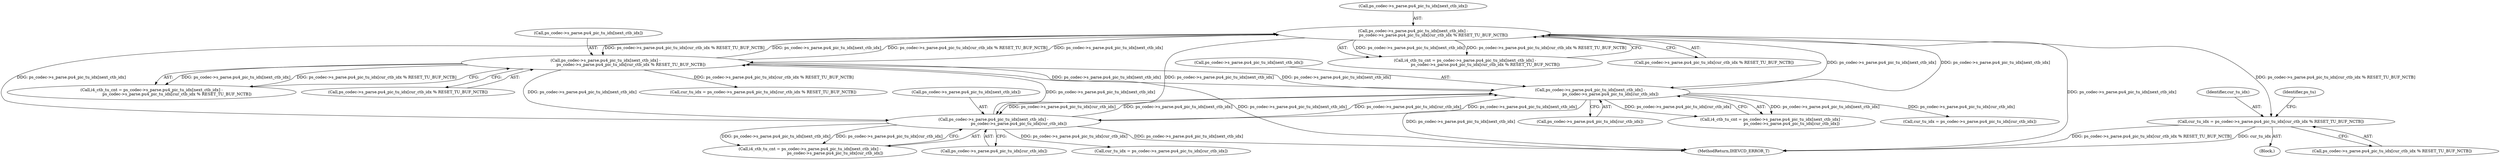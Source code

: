 digraph "0_Android_bcfc7124f6ef9f1ec128fb2e90de774a5b33d199_0@array" {
"1002766" [label="(Call,cur_tu_idx = ps_codec->s_parse.pu4_pic_tu_idx[cur_ctb_idx % RESET_TU_BUF_NCTB])"];
"1002749" [label="(Call,ps_codec->s_parse.pu4_pic_tu_idx[next_ctb_idx] -\n                                ps_codec->s_parse.pu4_pic_tu_idx[cur_ctb_idx % RESET_TU_BUF_NCTB])"];
"1003857" [label="(Call,ps_codec->s_parse.pu4_pic_tu_idx[next_ctb_idx] -\n                                        ps_codec->s_parse.pu4_pic_tu_idx[cur_ctb_idx % RESET_TU_BUF_NCTB])"];
"1002781" [label="(Call,ps_codec->s_parse.pu4_pic_tu_idx[next_ctb_idx] -\n                                ps_codec->s_parse.pu4_pic_tu_idx[cur_ctb_idx])"];
"1003889" [label="(Call,ps_codec->s_parse.pu4_pic_tu_idx[next_ctb_idx] -\n                                        ps_codec->s_parse.pu4_pic_tu_idx[cur_ctb_idx])"];
"1002747" [label="(Call,i4_ctb_tu_cnt = ps_codec->s_parse.pu4_pic_tu_idx[next_ctb_idx] -\n                                ps_codec->s_parse.pu4_pic_tu_idx[cur_ctb_idx % RESET_TU_BUF_NCTB])"];
"1002806" [label="(Identifier,ps_tu)"];
"1002766" [label="(Call,cur_tu_idx = ps_codec->s_parse.pu4_pic_tu_idx[cur_ctb_idx % RESET_TU_BUF_NCTB])"];
"1003858" [label="(Call,ps_codec->s_parse.pu4_pic_tu_idx[next_ctb_idx])"];
"1003890" [label="(Call,ps_codec->s_parse.pu4_pic_tu_idx[next_ctb_idx])"];
"1002782" [label="(Call,ps_codec->s_parse.pu4_pic_tu_idx[next_ctb_idx])"];
"1003887" [label="(Call,i4_ctb_tu_cnt = ps_codec->s_parse.pu4_pic_tu_idx[next_ctb_idx] -\n                                        ps_codec->s_parse.pu4_pic_tu_idx[cur_ctb_idx])"];
"1002789" [label="(Call,ps_codec->s_parse.pu4_pic_tu_idx[cur_ctb_idx])"];
"1002767" [label="(Identifier,cur_tu_idx)"];
"1003897" [label="(Call,ps_codec->s_parse.pu4_pic_tu_idx[cur_ctb_idx])"];
"1002746" [label="(Block,)"];
"1002749" [label="(Call,ps_codec->s_parse.pu4_pic_tu_idx[next_ctb_idx] -\n                                ps_codec->s_parse.pu4_pic_tu_idx[cur_ctb_idx % RESET_TU_BUF_NCTB])"];
"1003865" [label="(Call,ps_codec->s_parse.pu4_pic_tu_idx[cur_ctb_idx % RESET_TU_BUF_NCTB])"];
"1003904" [label="(Call,cur_tu_idx = ps_codec->s_parse.pu4_pic_tu_idx[cur_ctb_idx])"];
"1002757" [label="(Call,ps_codec->s_parse.pu4_pic_tu_idx[cur_ctb_idx % RESET_TU_BUF_NCTB])"];
"1003855" [label="(Call,i4_ctb_tu_cnt = ps_codec->s_parse.pu4_pic_tu_idx[next_ctb_idx] -\n                                        ps_codec->s_parse.pu4_pic_tu_idx[cur_ctb_idx % RESET_TU_BUF_NCTB])"];
"1002768" [label="(Call,ps_codec->s_parse.pu4_pic_tu_idx[cur_ctb_idx % RESET_TU_BUF_NCTB])"];
"1005173" [label="(MethodReturn,IHEVCD_ERROR_T)"];
"1002781" [label="(Call,ps_codec->s_parse.pu4_pic_tu_idx[next_ctb_idx] -\n                                ps_codec->s_parse.pu4_pic_tu_idx[cur_ctb_idx])"];
"1002750" [label="(Call,ps_codec->s_parse.pu4_pic_tu_idx[next_ctb_idx])"];
"1003889" [label="(Call,ps_codec->s_parse.pu4_pic_tu_idx[next_ctb_idx] -\n                                        ps_codec->s_parse.pu4_pic_tu_idx[cur_ctb_idx])"];
"1002779" [label="(Call,i4_ctb_tu_cnt = ps_codec->s_parse.pu4_pic_tu_idx[next_ctb_idx] -\n                                ps_codec->s_parse.pu4_pic_tu_idx[cur_ctb_idx])"];
"1003857" [label="(Call,ps_codec->s_parse.pu4_pic_tu_idx[next_ctb_idx] -\n                                        ps_codec->s_parse.pu4_pic_tu_idx[cur_ctb_idx % RESET_TU_BUF_NCTB])"];
"1003874" [label="(Call,cur_tu_idx = ps_codec->s_parse.pu4_pic_tu_idx[cur_ctb_idx % RESET_TU_BUF_NCTB])"];
"1002796" [label="(Call,cur_tu_idx = ps_codec->s_parse.pu4_pic_tu_idx[cur_ctb_idx])"];
"1002766" -> "1002746"  [label="AST: "];
"1002766" -> "1002768"  [label="CFG: "];
"1002767" -> "1002766"  [label="AST: "];
"1002768" -> "1002766"  [label="AST: "];
"1002806" -> "1002766"  [label="CFG: "];
"1002766" -> "1005173"  [label="DDG: cur_tu_idx"];
"1002766" -> "1005173"  [label="DDG: ps_codec->s_parse.pu4_pic_tu_idx[cur_ctb_idx % RESET_TU_BUF_NCTB]"];
"1002749" -> "1002766"  [label="DDG: ps_codec->s_parse.pu4_pic_tu_idx[cur_ctb_idx % RESET_TU_BUF_NCTB]"];
"1002749" -> "1002747"  [label="AST: "];
"1002749" -> "1002757"  [label="CFG: "];
"1002750" -> "1002749"  [label="AST: "];
"1002757" -> "1002749"  [label="AST: "];
"1002747" -> "1002749"  [label="CFG: "];
"1002749" -> "1005173"  [label="DDG: ps_codec->s_parse.pu4_pic_tu_idx[next_ctb_idx]"];
"1002749" -> "1002747"  [label="DDG: ps_codec->s_parse.pu4_pic_tu_idx[next_ctb_idx]"];
"1002749" -> "1002747"  [label="DDG: ps_codec->s_parse.pu4_pic_tu_idx[cur_ctb_idx % RESET_TU_BUF_NCTB]"];
"1003857" -> "1002749"  [label="DDG: ps_codec->s_parse.pu4_pic_tu_idx[next_ctb_idx]"];
"1003857" -> "1002749"  [label="DDG: ps_codec->s_parse.pu4_pic_tu_idx[cur_ctb_idx % RESET_TU_BUF_NCTB]"];
"1002781" -> "1002749"  [label="DDG: ps_codec->s_parse.pu4_pic_tu_idx[next_ctb_idx]"];
"1003889" -> "1002749"  [label="DDG: ps_codec->s_parse.pu4_pic_tu_idx[next_ctb_idx]"];
"1002749" -> "1002781"  [label="DDG: ps_codec->s_parse.pu4_pic_tu_idx[next_ctb_idx]"];
"1002749" -> "1003857"  [label="DDG: ps_codec->s_parse.pu4_pic_tu_idx[next_ctb_idx]"];
"1002749" -> "1003857"  [label="DDG: ps_codec->s_parse.pu4_pic_tu_idx[cur_ctb_idx % RESET_TU_BUF_NCTB]"];
"1002749" -> "1003889"  [label="DDG: ps_codec->s_parse.pu4_pic_tu_idx[next_ctb_idx]"];
"1003857" -> "1003855"  [label="AST: "];
"1003857" -> "1003865"  [label="CFG: "];
"1003858" -> "1003857"  [label="AST: "];
"1003865" -> "1003857"  [label="AST: "];
"1003855" -> "1003857"  [label="CFG: "];
"1003857" -> "1005173"  [label="DDG: ps_codec->s_parse.pu4_pic_tu_idx[next_ctb_idx]"];
"1003857" -> "1002781"  [label="DDG: ps_codec->s_parse.pu4_pic_tu_idx[next_ctb_idx]"];
"1003857" -> "1003855"  [label="DDG: ps_codec->s_parse.pu4_pic_tu_idx[next_ctb_idx]"];
"1003857" -> "1003855"  [label="DDG: ps_codec->s_parse.pu4_pic_tu_idx[cur_ctb_idx % RESET_TU_BUF_NCTB]"];
"1002781" -> "1003857"  [label="DDG: ps_codec->s_parse.pu4_pic_tu_idx[next_ctb_idx]"];
"1003889" -> "1003857"  [label="DDG: ps_codec->s_parse.pu4_pic_tu_idx[next_ctb_idx]"];
"1003857" -> "1003874"  [label="DDG: ps_codec->s_parse.pu4_pic_tu_idx[cur_ctb_idx % RESET_TU_BUF_NCTB]"];
"1003857" -> "1003889"  [label="DDG: ps_codec->s_parse.pu4_pic_tu_idx[next_ctb_idx]"];
"1002781" -> "1002779"  [label="AST: "];
"1002781" -> "1002789"  [label="CFG: "];
"1002782" -> "1002781"  [label="AST: "];
"1002789" -> "1002781"  [label="AST: "];
"1002779" -> "1002781"  [label="CFG: "];
"1002781" -> "1005173"  [label="DDG: ps_codec->s_parse.pu4_pic_tu_idx[next_ctb_idx]"];
"1002781" -> "1002779"  [label="DDG: ps_codec->s_parse.pu4_pic_tu_idx[next_ctb_idx]"];
"1002781" -> "1002779"  [label="DDG: ps_codec->s_parse.pu4_pic_tu_idx[cur_ctb_idx]"];
"1003889" -> "1002781"  [label="DDG: ps_codec->s_parse.pu4_pic_tu_idx[next_ctb_idx]"];
"1003889" -> "1002781"  [label="DDG: ps_codec->s_parse.pu4_pic_tu_idx[cur_ctb_idx]"];
"1002781" -> "1002796"  [label="DDG: ps_codec->s_parse.pu4_pic_tu_idx[cur_ctb_idx]"];
"1002781" -> "1003889"  [label="DDG: ps_codec->s_parse.pu4_pic_tu_idx[next_ctb_idx]"];
"1002781" -> "1003889"  [label="DDG: ps_codec->s_parse.pu4_pic_tu_idx[cur_ctb_idx]"];
"1003889" -> "1003887"  [label="AST: "];
"1003889" -> "1003897"  [label="CFG: "];
"1003890" -> "1003889"  [label="AST: "];
"1003897" -> "1003889"  [label="AST: "];
"1003887" -> "1003889"  [label="CFG: "];
"1003889" -> "1005173"  [label="DDG: ps_codec->s_parse.pu4_pic_tu_idx[next_ctb_idx]"];
"1003889" -> "1003887"  [label="DDG: ps_codec->s_parse.pu4_pic_tu_idx[next_ctb_idx]"];
"1003889" -> "1003887"  [label="DDG: ps_codec->s_parse.pu4_pic_tu_idx[cur_ctb_idx]"];
"1003889" -> "1003904"  [label="DDG: ps_codec->s_parse.pu4_pic_tu_idx[cur_ctb_idx]"];
}
